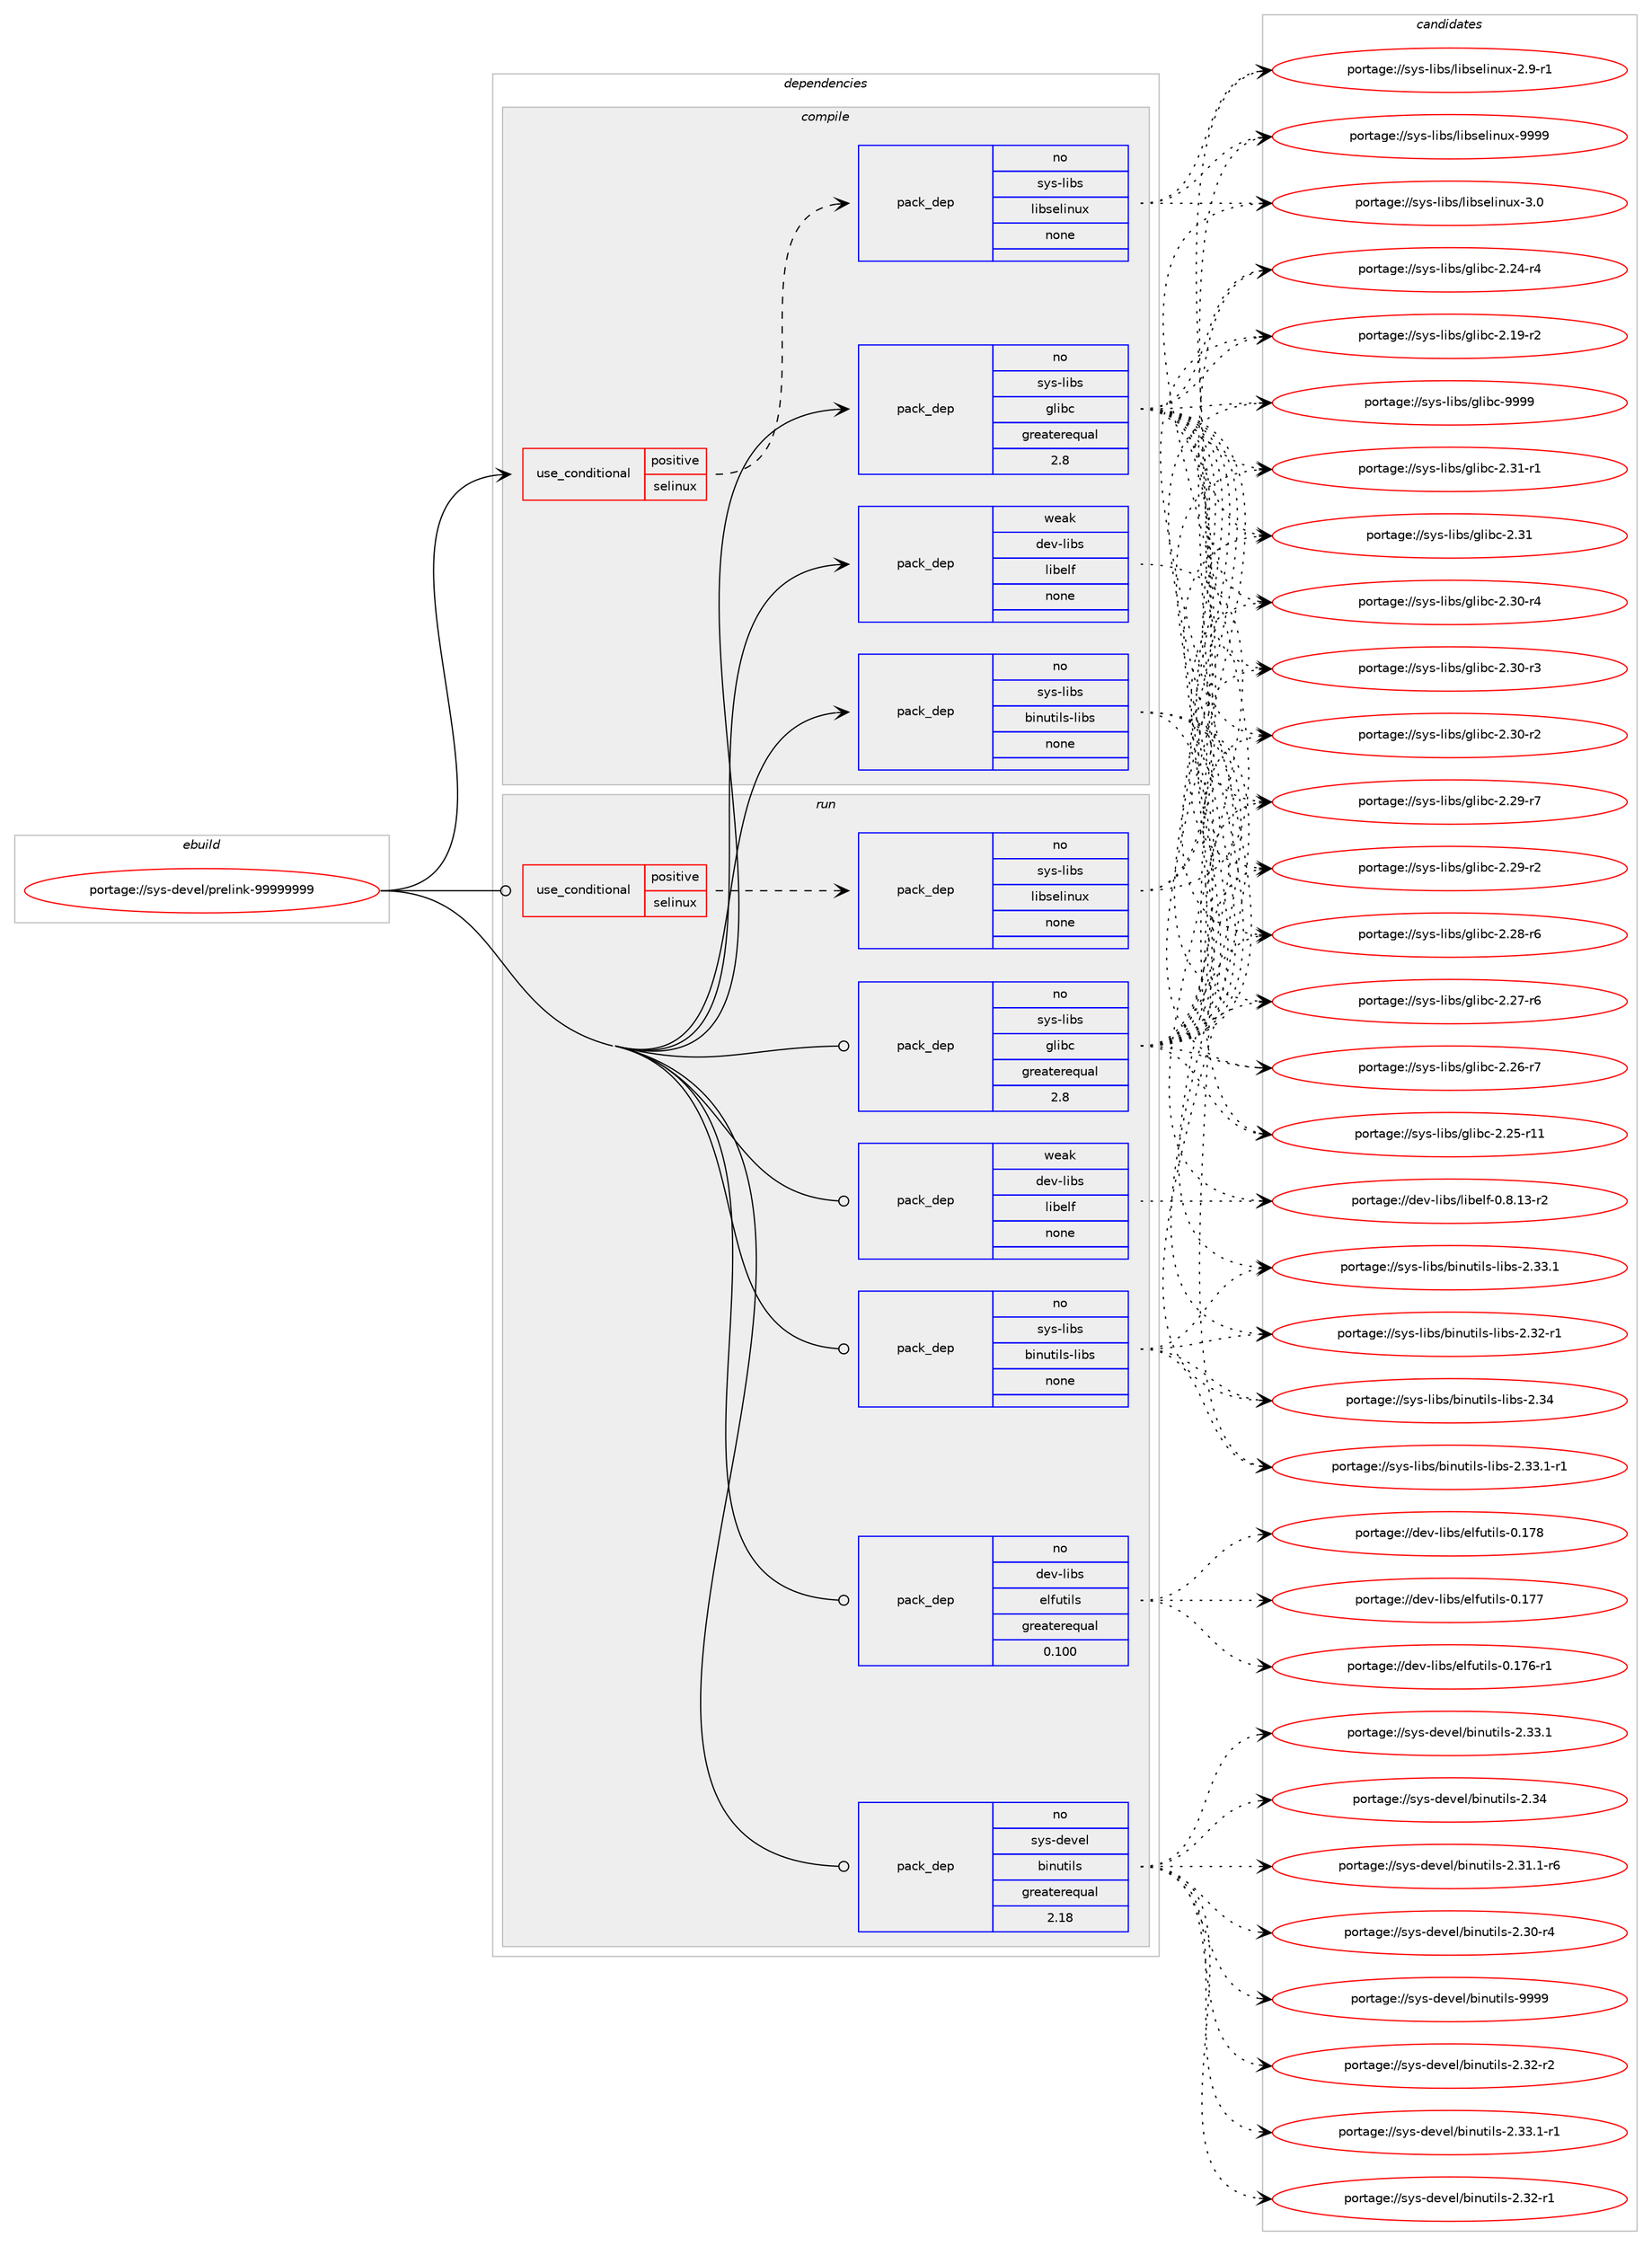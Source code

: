 digraph prolog {

# *************
# Graph options
# *************

newrank=true;
concentrate=true;
compound=true;
graph [rankdir=LR,fontname=Helvetica,fontsize=10,ranksep=1.5];#, ranksep=2.5, nodesep=0.2];
edge  [arrowhead=vee];
node  [fontname=Helvetica,fontsize=10];

# **********
# The ebuild
# **********

subgraph cluster_leftcol {
color=gray;
rank=same;
label=<<i>ebuild</i>>;
id [label="portage://sys-devel/prelink-99999999", color=red, width=4, href="../sys-devel/prelink-99999999.svg"];
}

# ****************
# The dependencies
# ****************

subgraph cluster_midcol {
color=gray;
label=<<i>dependencies</i>>;
subgraph cluster_compile {
fillcolor="#eeeeee";
style=filled;
label=<<i>compile</i>>;
subgraph cond9988 {
dependency50188 [label=<<TABLE BORDER="0" CELLBORDER="1" CELLSPACING="0" CELLPADDING="4"><TR><TD ROWSPAN="3" CELLPADDING="10">use_conditional</TD></TR><TR><TD>positive</TD></TR><TR><TD>selinux</TD></TR></TABLE>>, shape=none, color=red];
subgraph pack39118 {
dependency50189 [label=<<TABLE BORDER="0" CELLBORDER="1" CELLSPACING="0" CELLPADDING="4" WIDTH="220"><TR><TD ROWSPAN="6" CELLPADDING="30">pack_dep</TD></TR><TR><TD WIDTH="110">no</TD></TR><TR><TD>sys-libs</TD></TR><TR><TD>libselinux</TD></TR><TR><TD>none</TD></TR><TR><TD></TD></TR></TABLE>>, shape=none, color=blue];
}
dependency50188:e -> dependency50189:w [weight=20,style="dashed",arrowhead="vee"];
}
id:e -> dependency50188:w [weight=20,style="solid",arrowhead="vee"];
subgraph pack39119 {
dependency50190 [label=<<TABLE BORDER="0" CELLBORDER="1" CELLSPACING="0" CELLPADDING="4" WIDTH="220"><TR><TD ROWSPAN="6" CELLPADDING="30">pack_dep</TD></TR><TR><TD WIDTH="110">no</TD></TR><TR><TD>sys-libs</TD></TR><TR><TD>binutils-libs</TD></TR><TR><TD>none</TD></TR><TR><TD></TD></TR></TABLE>>, shape=none, color=blue];
}
id:e -> dependency50190:w [weight=20,style="solid",arrowhead="vee"];
subgraph pack39120 {
dependency50191 [label=<<TABLE BORDER="0" CELLBORDER="1" CELLSPACING="0" CELLPADDING="4" WIDTH="220"><TR><TD ROWSPAN="6" CELLPADDING="30">pack_dep</TD></TR><TR><TD WIDTH="110">no</TD></TR><TR><TD>sys-libs</TD></TR><TR><TD>glibc</TD></TR><TR><TD>greaterequal</TD></TR><TR><TD>2.8</TD></TR></TABLE>>, shape=none, color=blue];
}
id:e -> dependency50191:w [weight=20,style="solid",arrowhead="vee"];
subgraph pack39121 {
dependency50192 [label=<<TABLE BORDER="0" CELLBORDER="1" CELLSPACING="0" CELLPADDING="4" WIDTH="220"><TR><TD ROWSPAN="6" CELLPADDING="30">pack_dep</TD></TR><TR><TD WIDTH="110">weak</TD></TR><TR><TD>dev-libs</TD></TR><TR><TD>libelf</TD></TR><TR><TD>none</TD></TR><TR><TD></TD></TR></TABLE>>, shape=none, color=blue];
}
id:e -> dependency50192:w [weight=20,style="solid",arrowhead="vee"];
}
subgraph cluster_compileandrun {
fillcolor="#eeeeee";
style=filled;
label=<<i>compile and run</i>>;
}
subgraph cluster_run {
fillcolor="#eeeeee";
style=filled;
label=<<i>run</i>>;
subgraph cond9989 {
dependency50193 [label=<<TABLE BORDER="0" CELLBORDER="1" CELLSPACING="0" CELLPADDING="4"><TR><TD ROWSPAN="3" CELLPADDING="10">use_conditional</TD></TR><TR><TD>positive</TD></TR><TR><TD>selinux</TD></TR></TABLE>>, shape=none, color=red];
subgraph pack39122 {
dependency50194 [label=<<TABLE BORDER="0" CELLBORDER="1" CELLSPACING="0" CELLPADDING="4" WIDTH="220"><TR><TD ROWSPAN="6" CELLPADDING="30">pack_dep</TD></TR><TR><TD WIDTH="110">no</TD></TR><TR><TD>sys-libs</TD></TR><TR><TD>libselinux</TD></TR><TR><TD>none</TD></TR><TR><TD></TD></TR></TABLE>>, shape=none, color=blue];
}
dependency50193:e -> dependency50194:w [weight=20,style="dashed",arrowhead="vee"];
}
id:e -> dependency50193:w [weight=20,style="solid",arrowhead="odot"];
subgraph pack39123 {
dependency50195 [label=<<TABLE BORDER="0" CELLBORDER="1" CELLSPACING="0" CELLPADDING="4" WIDTH="220"><TR><TD ROWSPAN="6" CELLPADDING="30">pack_dep</TD></TR><TR><TD WIDTH="110">no</TD></TR><TR><TD>dev-libs</TD></TR><TR><TD>elfutils</TD></TR><TR><TD>greaterequal</TD></TR><TR><TD>0.100</TD></TR></TABLE>>, shape=none, color=blue];
}
id:e -> dependency50195:w [weight=20,style="solid",arrowhead="odot"];
subgraph pack39124 {
dependency50196 [label=<<TABLE BORDER="0" CELLBORDER="1" CELLSPACING="0" CELLPADDING="4" WIDTH="220"><TR><TD ROWSPAN="6" CELLPADDING="30">pack_dep</TD></TR><TR><TD WIDTH="110">no</TD></TR><TR><TD>sys-devel</TD></TR><TR><TD>binutils</TD></TR><TR><TD>greaterequal</TD></TR><TR><TD>2.18</TD></TR></TABLE>>, shape=none, color=blue];
}
id:e -> dependency50196:w [weight=20,style="solid",arrowhead="odot"];
subgraph pack39125 {
dependency50197 [label=<<TABLE BORDER="0" CELLBORDER="1" CELLSPACING="0" CELLPADDING="4" WIDTH="220"><TR><TD ROWSPAN="6" CELLPADDING="30">pack_dep</TD></TR><TR><TD WIDTH="110">no</TD></TR><TR><TD>sys-libs</TD></TR><TR><TD>binutils-libs</TD></TR><TR><TD>none</TD></TR><TR><TD></TD></TR></TABLE>>, shape=none, color=blue];
}
id:e -> dependency50197:w [weight=20,style="solid",arrowhead="odot"];
subgraph pack39126 {
dependency50198 [label=<<TABLE BORDER="0" CELLBORDER="1" CELLSPACING="0" CELLPADDING="4" WIDTH="220"><TR><TD ROWSPAN="6" CELLPADDING="30">pack_dep</TD></TR><TR><TD WIDTH="110">no</TD></TR><TR><TD>sys-libs</TD></TR><TR><TD>glibc</TD></TR><TR><TD>greaterequal</TD></TR><TR><TD>2.8</TD></TR></TABLE>>, shape=none, color=blue];
}
id:e -> dependency50198:w [weight=20,style="solid",arrowhead="odot"];
subgraph pack39127 {
dependency50199 [label=<<TABLE BORDER="0" CELLBORDER="1" CELLSPACING="0" CELLPADDING="4" WIDTH="220"><TR><TD ROWSPAN="6" CELLPADDING="30">pack_dep</TD></TR><TR><TD WIDTH="110">weak</TD></TR><TR><TD>dev-libs</TD></TR><TR><TD>libelf</TD></TR><TR><TD>none</TD></TR><TR><TD></TD></TR></TABLE>>, shape=none, color=blue];
}
id:e -> dependency50199:w [weight=20,style="solid",arrowhead="odot"];
}
}

# **************
# The candidates
# **************

subgraph cluster_choices {
rank=same;
color=gray;
label=<<i>candidates</i>>;

subgraph choice39118 {
color=black;
nodesep=1;
choice115121115451081059811547108105981151011081051101171204557575757 [label="portage://sys-libs/libselinux-9999", color=red, width=4,href="../sys-libs/libselinux-9999.svg"];
choice1151211154510810598115471081059811510110810511011712045514648 [label="portage://sys-libs/libselinux-3.0", color=red, width=4,href="../sys-libs/libselinux-3.0.svg"];
choice11512111545108105981154710810598115101108105110117120455046574511449 [label="portage://sys-libs/libselinux-2.9-r1", color=red, width=4,href="../sys-libs/libselinux-2.9-r1.svg"];
dependency50189:e -> choice115121115451081059811547108105981151011081051101171204557575757:w [style=dotted,weight="100"];
dependency50189:e -> choice1151211154510810598115471081059811510110810511011712045514648:w [style=dotted,weight="100"];
dependency50189:e -> choice11512111545108105981154710810598115101108105110117120455046574511449:w [style=dotted,weight="100"];
}
subgraph choice39119 {
color=black;
nodesep=1;
choice1151211154510810598115479810511011711610510811545108105981154550465152 [label="portage://sys-libs/binutils-libs-2.34", color=red, width=4,href="../sys-libs/binutils-libs-2.34.svg"];
choice115121115451081059811547981051101171161051081154510810598115455046515146494511449 [label="portage://sys-libs/binutils-libs-2.33.1-r1", color=red, width=4,href="../sys-libs/binutils-libs-2.33.1-r1.svg"];
choice11512111545108105981154798105110117116105108115451081059811545504651514649 [label="portage://sys-libs/binutils-libs-2.33.1", color=red, width=4,href="../sys-libs/binutils-libs-2.33.1.svg"];
choice11512111545108105981154798105110117116105108115451081059811545504651504511449 [label="portage://sys-libs/binutils-libs-2.32-r1", color=red, width=4,href="../sys-libs/binutils-libs-2.32-r1.svg"];
dependency50190:e -> choice1151211154510810598115479810511011711610510811545108105981154550465152:w [style=dotted,weight="100"];
dependency50190:e -> choice115121115451081059811547981051101171161051081154510810598115455046515146494511449:w [style=dotted,weight="100"];
dependency50190:e -> choice11512111545108105981154798105110117116105108115451081059811545504651514649:w [style=dotted,weight="100"];
dependency50190:e -> choice11512111545108105981154798105110117116105108115451081059811545504651504511449:w [style=dotted,weight="100"];
}
subgraph choice39120 {
color=black;
nodesep=1;
choice11512111545108105981154710310810598994557575757 [label="portage://sys-libs/glibc-9999", color=red, width=4,href="../sys-libs/glibc-9999.svg"];
choice115121115451081059811547103108105989945504651494511449 [label="portage://sys-libs/glibc-2.31-r1", color=red, width=4,href="../sys-libs/glibc-2.31-r1.svg"];
choice11512111545108105981154710310810598994550465149 [label="portage://sys-libs/glibc-2.31", color=red, width=4,href="../sys-libs/glibc-2.31.svg"];
choice115121115451081059811547103108105989945504651484511452 [label="portage://sys-libs/glibc-2.30-r4", color=red, width=4,href="../sys-libs/glibc-2.30-r4.svg"];
choice115121115451081059811547103108105989945504651484511451 [label="portage://sys-libs/glibc-2.30-r3", color=red, width=4,href="../sys-libs/glibc-2.30-r3.svg"];
choice115121115451081059811547103108105989945504651484511450 [label="portage://sys-libs/glibc-2.30-r2", color=red, width=4,href="../sys-libs/glibc-2.30-r2.svg"];
choice115121115451081059811547103108105989945504650574511455 [label="portage://sys-libs/glibc-2.29-r7", color=red, width=4,href="../sys-libs/glibc-2.29-r7.svg"];
choice115121115451081059811547103108105989945504650574511450 [label="portage://sys-libs/glibc-2.29-r2", color=red, width=4,href="../sys-libs/glibc-2.29-r2.svg"];
choice115121115451081059811547103108105989945504650564511454 [label="portage://sys-libs/glibc-2.28-r6", color=red, width=4,href="../sys-libs/glibc-2.28-r6.svg"];
choice115121115451081059811547103108105989945504650554511454 [label="portage://sys-libs/glibc-2.27-r6", color=red, width=4,href="../sys-libs/glibc-2.27-r6.svg"];
choice115121115451081059811547103108105989945504650544511455 [label="portage://sys-libs/glibc-2.26-r7", color=red, width=4,href="../sys-libs/glibc-2.26-r7.svg"];
choice11512111545108105981154710310810598994550465053451144949 [label="portage://sys-libs/glibc-2.25-r11", color=red, width=4,href="../sys-libs/glibc-2.25-r11.svg"];
choice115121115451081059811547103108105989945504650524511452 [label="portage://sys-libs/glibc-2.24-r4", color=red, width=4,href="../sys-libs/glibc-2.24-r4.svg"];
choice115121115451081059811547103108105989945504649574511450 [label="portage://sys-libs/glibc-2.19-r2", color=red, width=4,href="../sys-libs/glibc-2.19-r2.svg"];
dependency50191:e -> choice11512111545108105981154710310810598994557575757:w [style=dotted,weight="100"];
dependency50191:e -> choice115121115451081059811547103108105989945504651494511449:w [style=dotted,weight="100"];
dependency50191:e -> choice11512111545108105981154710310810598994550465149:w [style=dotted,weight="100"];
dependency50191:e -> choice115121115451081059811547103108105989945504651484511452:w [style=dotted,weight="100"];
dependency50191:e -> choice115121115451081059811547103108105989945504651484511451:w [style=dotted,weight="100"];
dependency50191:e -> choice115121115451081059811547103108105989945504651484511450:w [style=dotted,weight="100"];
dependency50191:e -> choice115121115451081059811547103108105989945504650574511455:w [style=dotted,weight="100"];
dependency50191:e -> choice115121115451081059811547103108105989945504650574511450:w [style=dotted,weight="100"];
dependency50191:e -> choice115121115451081059811547103108105989945504650564511454:w [style=dotted,weight="100"];
dependency50191:e -> choice115121115451081059811547103108105989945504650554511454:w [style=dotted,weight="100"];
dependency50191:e -> choice115121115451081059811547103108105989945504650544511455:w [style=dotted,weight="100"];
dependency50191:e -> choice11512111545108105981154710310810598994550465053451144949:w [style=dotted,weight="100"];
dependency50191:e -> choice115121115451081059811547103108105989945504650524511452:w [style=dotted,weight="100"];
dependency50191:e -> choice115121115451081059811547103108105989945504649574511450:w [style=dotted,weight="100"];
}
subgraph choice39121 {
color=black;
nodesep=1;
choice10010111845108105981154710810598101108102454846564649514511450 [label="portage://dev-libs/libelf-0.8.13-r2", color=red, width=4,href="../dev-libs/libelf-0.8.13-r2.svg"];
dependency50192:e -> choice10010111845108105981154710810598101108102454846564649514511450:w [style=dotted,weight="100"];
}
subgraph choice39122 {
color=black;
nodesep=1;
choice115121115451081059811547108105981151011081051101171204557575757 [label="portage://sys-libs/libselinux-9999", color=red, width=4,href="../sys-libs/libselinux-9999.svg"];
choice1151211154510810598115471081059811510110810511011712045514648 [label="portage://sys-libs/libselinux-3.0", color=red, width=4,href="../sys-libs/libselinux-3.0.svg"];
choice11512111545108105981154710810598115101108105110117120455046574511449 [label="portage://sys-libs/libselinux-2.9-r1", color=red, width=4,href="../sys-libs/libselinux-2.9-r1.svg"];
dependency50194:e -> choice115121115451081059811547108105981151011081051101171204557575757:w [style=dotted,weight="100"];
dependency50194:e -> choice1151211154510810598115471081059811510110810511011712045514648:w [style=dotted,weight="100"];
dependency50194:e -> choice11512111545108105981154710810598115101108105110117120455046574511449:w [style=dotted,weight="100"];
}
subgraph choice39123 {
color=black;
nodesep=1;
choice100101118451081059811547101108102117116105108115454846495556 [label="portage://dev-libs/elfutils-0.178", color=red, width=4,href="../dev-libs/elfutils-0.178.svg"];
choice100101118451081059811547101108102117116105108115454846495555 [label="portage://dev-libs/elfutils-0.177", color=red, width=4,href="../dev-libs/elfutils-0.177.svg"];
choice1001011184510810598115471011081021171161051081154548464955544511449 [label="portage://dev-libs/elfutils-0.176-r1", color=red, width=4,href="../dev-libs/elfutils-0.176-r1.svg"];
dependency50195:e -> choice100101118451081059811547101108102117116105108115454846495556:w [style=dotted,weight="100"];
dependency50195:e -> choice100101118451081059811547101108102117116105108115454846495555:w [style=dotted,weight="100"];
dependency50195:e -> choice1001011184510810598115471011081021171161051081154548464955544511449:w [style=dotted,weight="100"];
}
subgraph choice39124 {
color=black;
nodesep=1;
choice1151211154510010111810110847981051101171161051081154557575757 [label="portage://sys-devel/binutils-9999", color=red, width=4,href="../sys-devel/binutils-9999.svg"];
choice1151211154510010111810110847981051101171161051081154550465152 [label="portage://sys-devel/binutils-2.34", color=red, width=4,href="../sys-devel/binutils-2.34.svg"];
choice115121115451001011181011084798105110117116105108115455046515146494511449 [label="portage://sys-devel/binutils-2.33.1-r1", color=red, width=4,href="../sys-devel/binutils-2.33.1-r1.svg"];
choice11512111545100101118101108479810511011711610510811545504651514649 [label="portage://sys-devel/binutils-2.33.1", color=red, width=4,href="../sys-devel/binutils-2.33.1.svg"];
choice11512111545100101118101108479810511011711610510811545504651504511450 [label="portage://sys-devel/binutils-2.32-r2", color=red, width=4,href="../sys-devel/binutils-2.32-r2.svg"];
choice11512111545100101118101108479810511011711610510811545504651504511449 [label="portage://sys-devel/binutils-2.32-r1", color=red, width=4,href="../sys-devel/binutils-2.32-r1.svg"];
choice115121115451001011181011084798105110117116105108115455046514946494511454 [label="portage://sys-devel/binutils-2.31.1-r6", color=red, width=4,href="../sys-devel/binutils-2.31.1-r6.svg"];
choice11512111545100101118101108479810511011711610510811545504651484511452 [label="portage://sys-devel/binutils-2.30-r4", color=red, width=4,href="../sys-devel/binutils-2.30-r4.svg"];
dependency50196:e -> choice1151211154510010111810110847981051101171161051081154557575757:w [style=dotted,weight="100"];
dependency50196:e -> choice1151211154510010111810110847981051101171161051081154550465152:w [style=dotted,weight="100"];
dependency50196:e -> choice115121115451001011181011084798105110117116105108115455046515146494511449:w [style=dotted,weight="100"];
dependency50196:e -> choice11512111545100101118101108479810511011711610510811545504651514649:w [style=dotted,weight="100"];
dependency50196:e -> choice11512111545100101118101108479810511011711610510811545504651504511450:w [style=dotted,weight="100"];
dependency50196:e -> choice11512111545100101118101108479810511011711610510811545504651504511449:w [style=dotted,weight="100"];
dependency50196:e -> choice115121115451001011181011084798105110117116105108115455046514946494511454:w [style=dotted,weight="100"];
dependency50196:e -> choice11512111545100101118101108479810511011711610510811545504651484511452:w [style=dotted,weight="100"];
}
subgraph choice39125 {
color=black;
nodesep=1;
choice1151211154510810598115479810511011711610510811545108105981154550465152 [label="portage://sys-libs/binutils-libs-2.34", color=red, width=4,href="../sys-libs/binutils-libs-2.34.svg"];
choice115121115451081059811547981051101171161051081154510810598115455046515146494511449 [label="portage://sys-libs/binutils-libs-2.33.1-r1", color=red, width=4,href="../sys-libs/binutils-libs-2.33.1-r1.svg"];
choice11512111545108105981154798105110117116105108115451081059811545504651514649 [label="portage://sys-libs/binutils-libs-2.33.1", color=red, width=4,href="../sys-libs/binutils-libs-2.33.1.svg"];
choice11512111545108105981154798105110117116105108115451081059811545504651504511449 [label="portage://sys-libs/binutils-libs-2.32-r1", color=red, width=4,href="../sys-libs/binutils-libs-2.32-r1.svg"];
dependency50197:e -> choice1151211154510810598115479810511011711610510811545108105981154550465152:w [style=dotted,weight="100"];
dependency50197:e -> choice115121115451081059811547981051101171161051081154510810598115455046515146494511449:w [style=dotted,weight="100"];
dependency50197:e -> choice11512111545108105981154798105110117116105108115451081059811545504651514649:w [style=dotted,weight="100"];
dependency50197:e -> choice11512111545108105981154798105110117116105108115451081059811545504651504511449:w [style=dotted,weight="100"];
}
subgraph choice39126 {
color=black;
nodesep=1;
choice11512111545108105981154710310810598994557575757 [label="portage://sys-libs/glibc-9999", color=red, width=4,href="../sys-libs/glibc-9999.svg"];
choice115121115451081059811547103108105989945504651494511449 [label="portage://sys-libs/glibc-2.31-r1", color=red, width=4,href="../sys-libs/glibc-2.31-r1.svg"];
choice11512111545108105981154710310810598994550465149 [label="portage://sys-libs/glibc-2.31", color=red, width=4,href="../sys-libs/glibc-2.31.svg"];
choice115121115451081059811547103108105989945504651484511452 [label="portage://sys-libs/glibc-2.30-r4", color=red, width=4,href="../sys-libs/glibc-2.30-r4.svg"];
choice115121115451081059811547103108105989945504651484511451 [label="portage://sys-libs/glibc-2.30-r3", color=red, width=4,href="../sys-libs/glibc-2.30-r3.svg"];
choice115121115451081059811547103108105989945504651484511450 [label="portage://sys-libs/glibc-2.30-r2", color=red, width=4,href="../sys-libs/glibc-2.30-r2.svg"];
choice115121115451081059811547103108105989945504650574511455 [label="portage://sys-libs/glibc-2.29-r7", color=red, width=4,href="../sys-libs/glibc-2.29-r7.svg"];
choice115121115451081059811547103108105989945504650574511450 [label="portage://sys-libs/glibc-2.29-r2", color=red, width=4,href="../sys-libs/glibc-2.29-r2.svg"];
choice115121115451081059811547103108105989945504650564511454 [label="portage://sys-libs/glibc-2.28-r6", color=red, width=4,href="../sys-libs/glibc-2.28-r6.svg"];
choice115121115451081059811547103108105989945504650554511454 [label="portage://sys-libs/glibc-2.27-r6", color=red, width=4,href="../sys-libs/glibc-2.27-r6.svg"];
choice115121115451081059811547103108105989945504650544511455 [label="portage://sys-libs/glibc-2.26-r7", color=red, width=4,href="../sys-libs/glibc-2.26-r7.svg"];
choice11512111545108105981154710310810598994550465053451144949 [label="portage://sys-libs/glibc-2.25-r11", color=red, width=4,href="../sys-libs/glibc-2.25-r11.svg"];
choice115121115451081059811547103108105989945504650524511452 [label="portage://sys-libs/glibc-2.24-r4", color=red, width=4,href="../sys-libs/glibc-2.24-r4.svg"];
choice115121115451081059811547103108105989945504649574511450 [label="portage://sys-libs/glibc-2.19-r2", color=red, width=4,href="../sys-libs/glibc-2.19-r2.svg"];
dependency50198:e -> choice11512111545108105981154710310810598994557575757:w [style=dotted,weight="100"];
dependency50198:e -> choice115121115451081059811547103108105989945504651494511449:w [style=dotted,weight="100"];
dependency50198:e -> choice11512111545108105981154710310810598994550465149:w [style=dotted,weight="100"];
dependency50198:e -> choice115121115451081059811547103108105989945504651484511452:w [style=dotted,weight="100"];
dependency50198:e -> choice115121115451081059811547103108105989945504651484511451:w [style=dotted,weight="100"];
dependency50198:e -> choice115121115451081059811547103108105989945504651484511450:w [style=dotted,weight="100"];
dependency50198:e -> choice115121115451081059811547103108105989945504650574511455:w [style=dotted,weight="100"];
dependency50198:e -> choice115121115451081059811547103108105989945504650574511450:w [style=dotted,weight="100"];
dependency50198:e -> choice115121115451081059811547103108105989945504650564511454:w [style=dotted,weight="100"];
dependency50198:e -> choice115121115451081059811547103108105989945504650554511454:w [style=dotted,weight="100"];
dependency50198:e -> choice115121115451081059811547103108105989945504650544511455:w [style=dotted,weight="100"];
dependency50198:e -> choice11512111545108105981154710310810598994550465053451144949:w [style=dotted,weight="100"];
dependency50198:e -> choice115121115451081059811547103108105989945504650524511452:w [style=dotted,weight="100"];
dependency50198:e -> choice115121115451081059811547103108105989945504649574511450:w [style=dotted,weight="100"];
}
subgraph choice39127 {
color=black;
nodesep=1;
choice10010111845108105981154710810598101108102454846564649514511450 [label="portage://dev-libs/libelf-0.8.13-r2", color=red, width=4,href="../dev-libs/libelf-0.8.13-r2.svg"];
dependency50199:e -> choice10010111845108105981154710810598101108102454846564649514511450:w [style=dotted,weight="100"];
}
}

}
